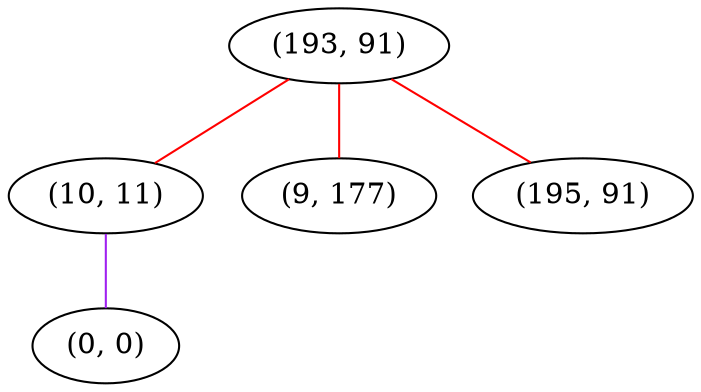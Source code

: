 graph "" {
"(193, 91)";
"(10, 11)";
"(9, 177)";
"(0, 0)";
"(195, 91)";
"(193, 91)" -- "(10, 11)"  [color=red, key=0, weight=1];
"(193, 91)" -- "(9, 177)"  [color=red, key=0, weight=1];
"(193, 91)" -- "(195, 91)"  [color=red, key=0, weight=1];
"(10, 11)" -- "(0, 0)"  [color=purple, key=0, weight=4];
}
